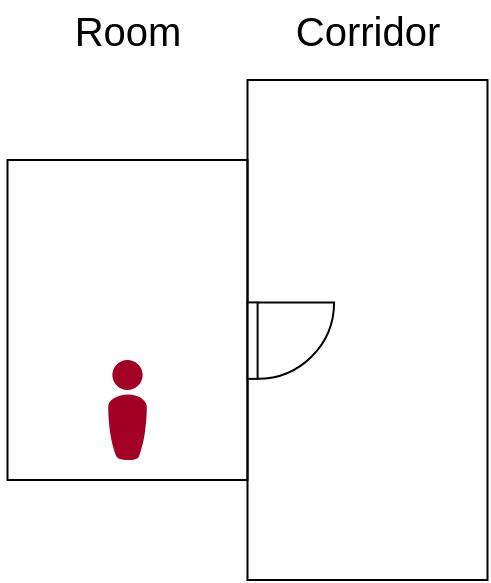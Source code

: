 <mxfile version="27.1.6">
  <diagram name="Page-1" id="to2UKtNX8de_iJjbzMK1">
    <mxGraphModel dx="831" dy="850" grid="1" gridSize="10" guides="1" tooltips="1" connect="1" arrows="1" fold="1" page="1" pageScale="1" pageWidth="850" pageHeight="1100" math="0" shadow="0">
      <root>
        <mxCell id="0" />
        <mxCell id="1" parent="0" />
        <mxCell id="6h2osbkjuhzAj3kaCzSF-3" value="" style="rounded=0;whiteSpace=wrap;html=1;fillColor=none;" parent="1" vertex="1">
          <mxGeometry x="209.75" y="280" width="120" height="160" as="geometry" />
        </mxCell>
        <mxCell id="6h2osbkjuhzAj3kaCzSF-2" value="" style="verticalLabelPosition=bottom;sketch=0;html=1;fillColor=#a20025;strokeColor=#6F0000;verticalAlign=top;pointerEvents=1;align=center;shape=mxgraph.cisco_safe.people_places_things_icons.icon8;fontColor=#ffffff;" parent="1" vertex="1">
          <mxGeometry x="260" y="380" width="19.5" height="50" as="geometry" />
        </mxCell>
        <mxCell id="6h2osbkjuhzAj3kaCzSF-4" value="" style="rounded=0;whiteSpace=wrap;html=1;fillColor=none;" parent="1" vertex="1">
          <mxGeometry x="329.75" y="240" width="120" height="250" as="geometry" />
        </mxCell>
        <mxCell id="6h2osbkjuhzAj3kaCzSF-6" value="" style="shape=image;html=1;verticalAlign=top;verticalLabelPosition=bottom;labelBackgroundColor=#ffffff;imageAspect=0;aspect=fixed;image=https://cdn1.iconfinder.com/data/icons/social-media-vol-3/24/_video-128.png;rotation=45;" parent="1" vertex="1">
          <mxGeometry x="213" y="282" width="30" height="30" as="geometry" />
        </mxCell>
        <mxCell id="6h2osbkjuhzAj3kaCzSF-7" value="" style="shape=image;html=1;verticalAlign=top;verticalLabelPosition=bottom;labelBackgroundColor=#ffffff;imageAspect=0;aspect=fixed;image=https://cdn1.iconfinder.com/data/icons/social-media-vol-3/24/_video-128.png;rotation=45;" parent="1" vertex="1">
          <mxGeometry x="334.003" y="282.003" width="30" height="30" as="geometry" />
        </mxCell>
        <mxCell id="6h2osbkjuhzAj3kaCzSF-8" value="" style="verticalLabelPosition=bottom;html=1;verticalAlign=top;align=center;shape=mxgraph.floorplan.doorRight;aspect=fixed;rotation=-90;" parent="1" vertex="1">
          <mxGeometry x="331" y="350" width="38.24" height="40.63" as="geometry" />
        </mxCell>
        <mxCell id="6h2osbkjuhzAj3kaCzSF-9" value="" style="shape=image;html=1;verticalAlign=top;verticalLabelPosition=bottom;labelBackgroundColor=#ffffff;imageAspect=0;aspect=fixed;image=https://cdn0.iconfinder.com/data/icons/phosphor-regular-vol-4/256/robot-128.png;rotation=35;" parent="1" vertex="1">
          <mxGeometry x="395" y="320" width="30" height="30" as="geometry" />
        </mxCell>
        <mxCell id="o9JXCZAGIBJ6faMnXe8c-1" value="Corridor" style="text;html=1;align=center;verticalAlign=middle;whiteSpace=wrap;rounded=0;fontSize=20;" vertex="1" parent="1">
          <mxGeometry x="359.75" y="200" width="60" height="30" as="geometry" />
        </mxCell>
        <mxCell id="o9JXCZAGIBJ6faMnXe8c-2" value="Room" style="text;html=1;align=center;verticalAlign=middle;whiteSpace=wrap;rounded=0;fontSize=20;" vertex="1" parent="1">
          <mxGeometry x="239.75" y="200" width="60" height="30" as="geometry" />
        </mxCell>
      </root>
    </mxGraphModel>
  </diagram>
</mxfile>
